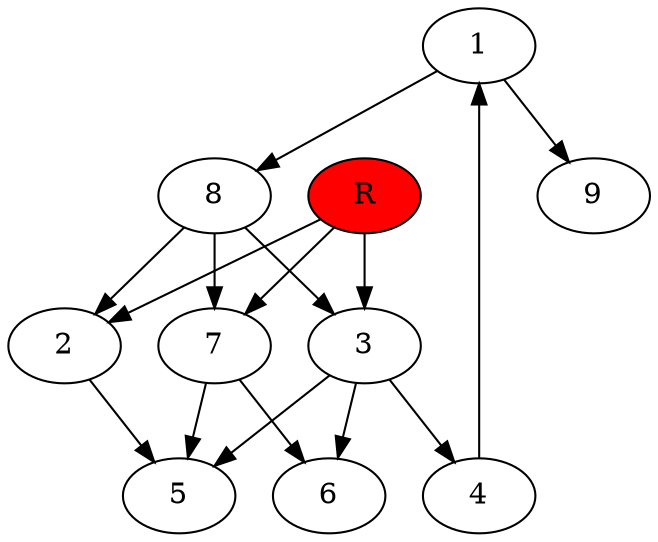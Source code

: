 digraph prb4428 {
	1
	2
	3
	4
	5
	6
	7
	8
	R [fillcolor="#ff0000" style=filled]
	1 -> 8
	1 -> 9
	2 -> 5
	3 -> 4
	3 -> 5
	3 -> 6
	4 -> 1
	7 -> 5
	7 -> 6
	8 -> 2
	8 -> 3
	8 -> 7
	R -> 2
	R -> 3
	R -> 7
}
